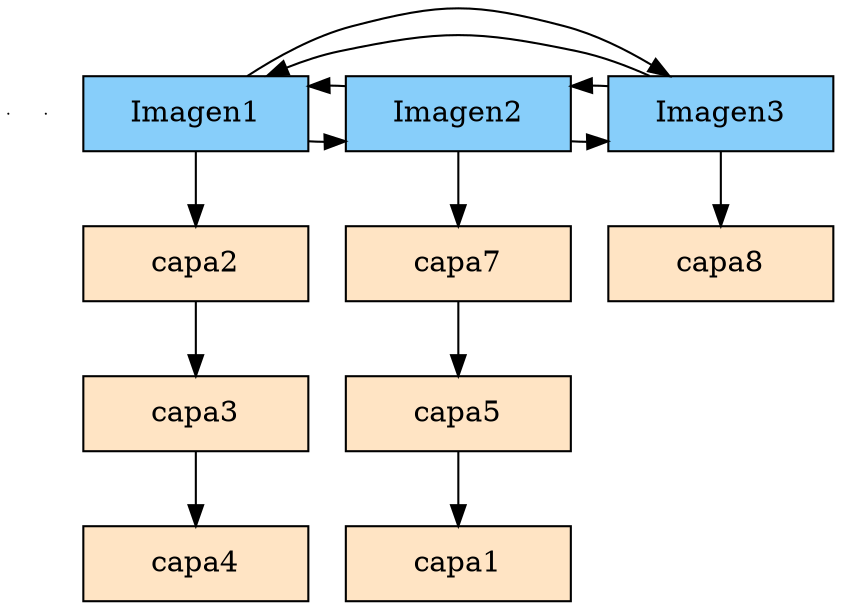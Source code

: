 digraph Sparce_Matrix {
 node [shape=box] 
 e0[ shape = point, width = 0 ];
  e1[ shape = point, width = 0 ];
Imagen1[label = "Imagen1" width = 1.5 style = filled, fillcolor = lightskyblue, group = 2 ];Imagen1->Imagen2
Imagen2->Imagen1
Imagen2[label = "Imagen2" width = 1.5 style = filled, fillcolor = lightskyblue, group = 2 ];Imagen2->Imagen3
Imagen3->Imagen2
Imagen3[label = "Imagen3" width = 1.5 style = filled, fillcolor = lightskyblue, group = 2 ];Imagen3->Imagen1
Imagen1->Imagen3
Imagen1->capa2
capa2[label = "capa2"width = 1.5 style = filled, fillcolor = bisque1, group = 1 ];
capa2->capa3
capa3[label = "capa3"width = 1.5 style = filled, fillcolor = bisque1, group = 1 ];
capa3->capa4
capa4[label = "capa4"width = 1.5 style = filled, fillcolor = bisque1, group = 1 ];
Imagen2->capa7
capa7[label = "capa7"width = 1.5 style = filled, fillcolor = bisque1, group = 1 ];
capa7->capa5
capa5[label = "capa5"width = 1.5 style = filled, fillcolor = bisque1, group = 1 ];
capa5->capa1
capa1[label = "capa1"width = 1.5 style = filled, fillcolor = bisque1, group = 1 ];
Imagen3->capa8
capa8[label = "capa8"width = 1.5 style = filled, fillcolor = bisque1, group = 1 ];
{rank = same;Imagen1; Imagen2; Imagen3; }
}